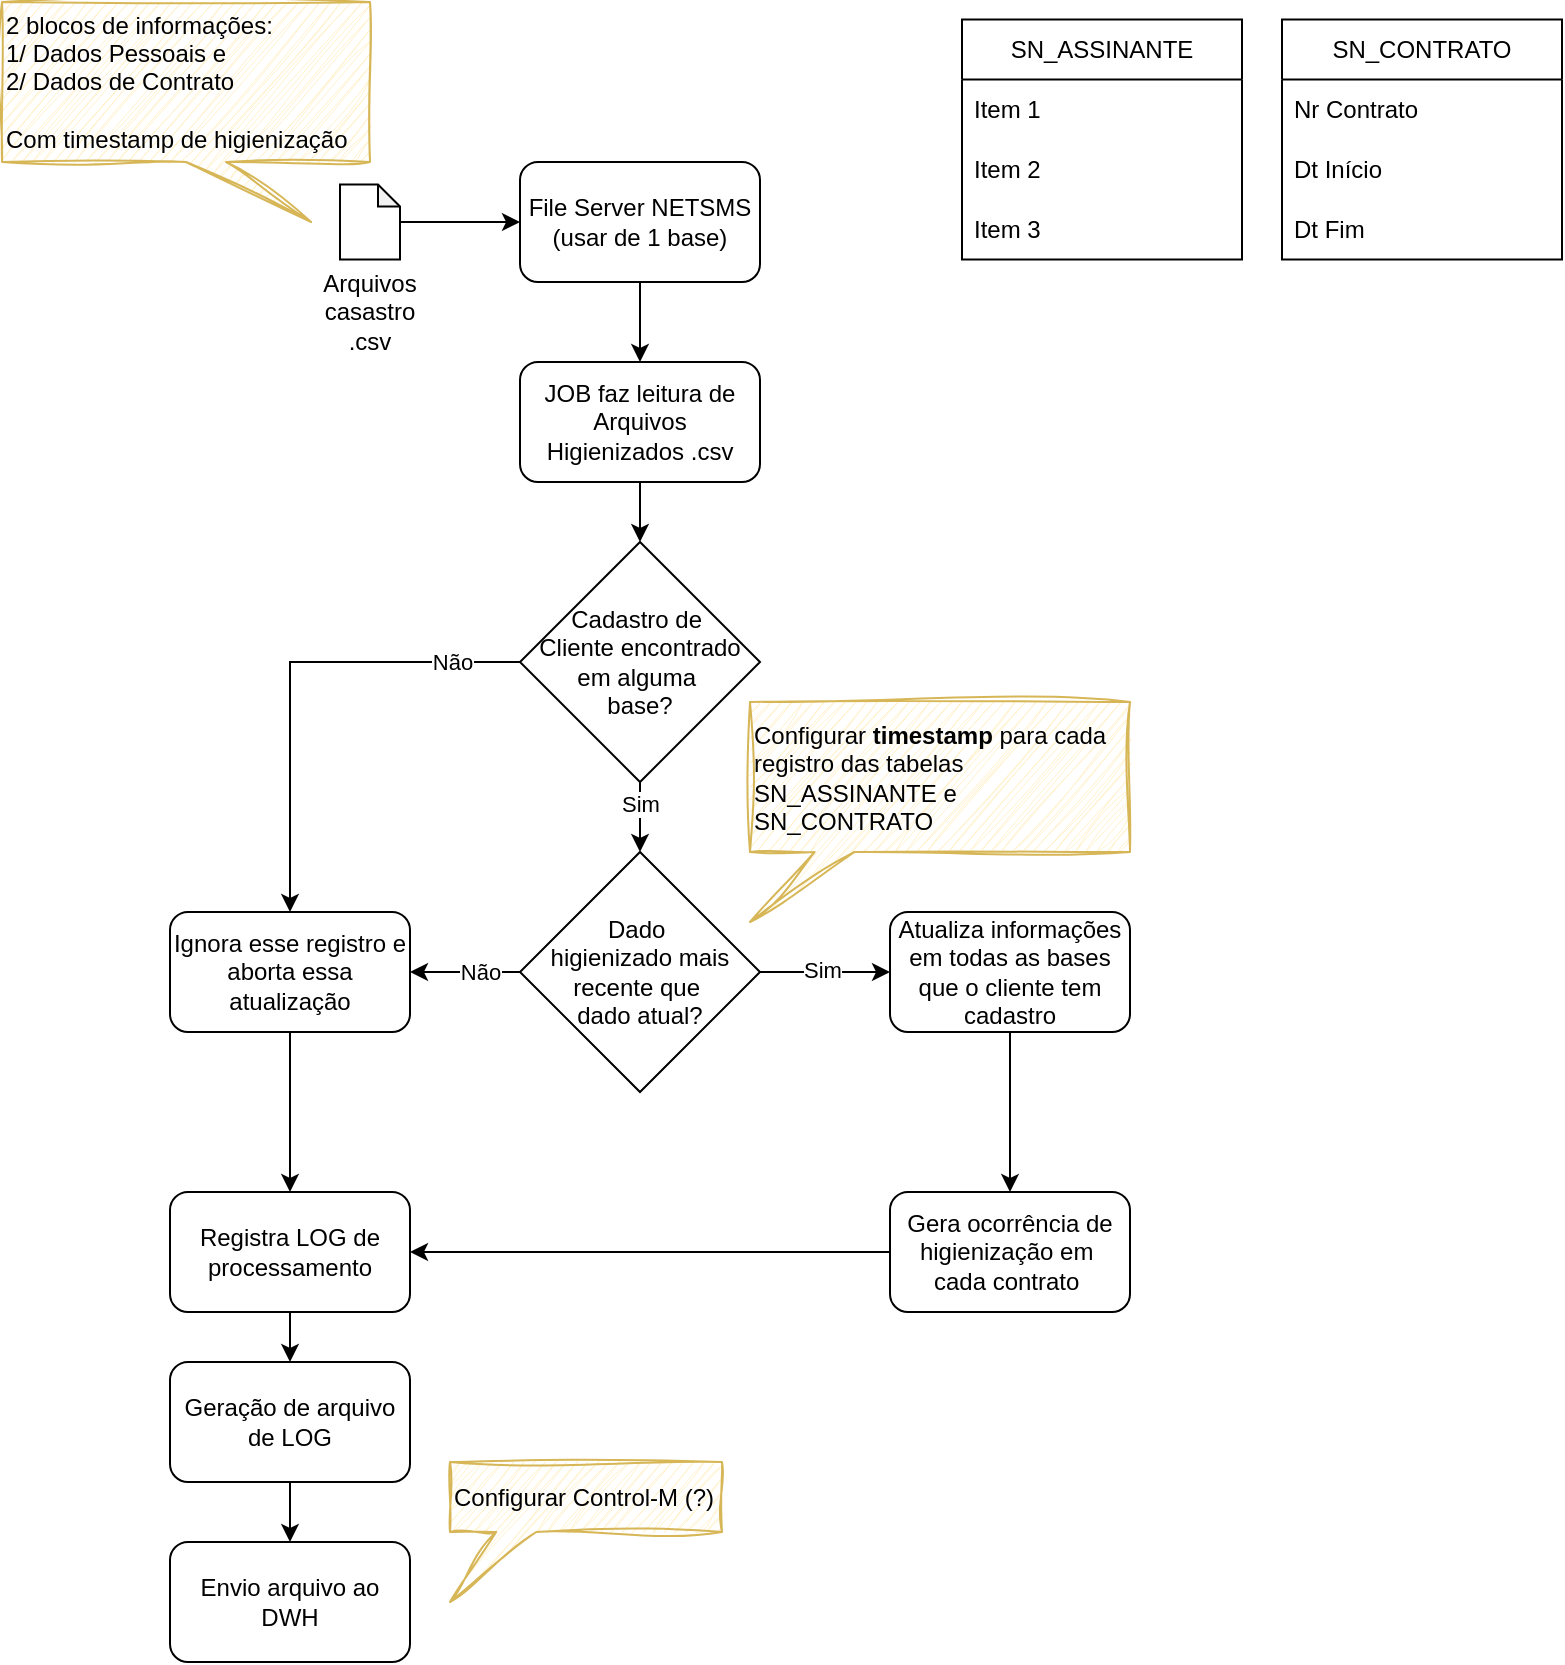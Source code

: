 <mxfile version="27.1.0">
  <diagram name="Página-1" id="6yozvtKGy3pQHy2bCVgM">
    <mxGraphModel dx="1042" dy="1696" grid="1" gridSize="10" guides="1" tooltips="1" connect="1" arrows="1" fold="1" page="1" pageScale="1" pageWidth="827" pageHeight="1169" math="0" shadow="0">
      <root>
        <mxCell id="0" />
        <mxCell id="1" parent="0" />
        <mxCell id="-Sn7pAnPdggRUPFbjs_K-33" style="edgeStyle=orthogonalEdgeStyle;rounded=0;orthogonalLoop=1;jettySize=auto;html=1;entryX=0.5;entryY=0;entryDx=0;entryDy=0;" edge="1" parent="1" source="-Sn7pAnPdggRUPFbjs_K-1" target="-Sn7pAnPdggRUPFbjs_K-32">
          <mxGeometry relative="1" as="geometry" />
        </mxCell>
        <mxCell id="-Sn7pAnPdggRUPFbjs_K-1" value="JOB faz leitura de Arquivos Higienizados .csv" style="rounded=1;whiteSpace=wrap;html=1;" vertex="1" parent="1">
          <mxGeometry x="269" y="-980" width="120" height="60" as="geometry" />
        </mxCell>
        <mxCell id="-Sn7pAnPdggRUPFbjs_K-12" style="edgeStyle=orthogonalEdgeStyle;rounded=0;orthogonalLoop=1;jettySize=auto;html=1;entryX=0.5;entryY=0;entryDx=0;entryDy=0;" edge="1" parent="1" source="-Sn7pAnPdggRUPFbjs_K-3" target="-Sn7pAnPdggRUPFbjs_K-1">
          <mxGeometry relative="1" as="geometry" />
        </mxCell>
        <mxCell id="-Sn7pAnPdggRUPFbjs_K-3" value="File Server NETSMS (usar de 1 base)" style="rounded=1;whiteSpace=wrap;html=1;" vertex="1" parent="1">
          <mxGeometry x="269" y="-1080" width="120" height="60" as="geometry" />
        </mxCell>
        <mxCell id="-Sn7pAnPdggRUPFbjs_K-5" style="edgeStyle=orthogonalEdgeStyle;rounded=0;orthogonalLoop=1;jettySize=auto;html=1;entryX=0;entryY=0.5;entryDx=0;entryDy=0;" edge="1" parent="1" source="-Sn7pAnPdggRUPFbjs_K-4" target="-Sn7pAnPdggRUPFbjs_K-3">
          <mxGeometry relative="1" as="geometry" />
        </mxCell>
        <mxCell id="-Sn7pAnPdggRUPFbjs_K-4" value="" style="shape=note;whiteSpace=wrap;html=1;backgroundOutline=1;darkOpacity=0.05;size=11;" vertex="1" parent="1">
          <mxGeometry x="179" y="-1068.75" width="30" height="37.5" as="geometry" />
        </mxCell>
        <mxCell id="-Sn7pAnPdggRUPFbjs_K-6" value="Arquivos casastro .csv" style="text;html=1;align=center;verticalAlign=middle;whiteSpace=wrap;rounded=0;" vertex="1" parent="1">
          <mxGeometry x="164" y="-1020" width="60" height="30" as="geometry" />
        </mxCell>
        <mxCell id="-Sn7pAnPdggRUPFbjs_K-40" style="edgeStyle=orthogonalEdgeStyle;rounded=0;orthogonalLoop=1;jettySize=auto;html=1;entryX=0.5;entryY=0;entryDx=0;entryDy=0;" edge="1" parent="1" source="-Sn7pAnPdggRUPFbjs_K-7" target="-Sn7pAnPdggRUPFbjs_K-22">
          <mxGeometry relative="1" as="geometry" />
        </mxCell>
        <mxCell id="-Sn7pAnPdggRUPFbjs_K-7" value="Atualiza informações em todas as bases que o cliente tem cadastro" style="whiteSpace=wrap;html=1;rounded=1;" vertex="1" parent="1">
          <mxGeometry x="454" y="-705" width="120" height="60" as="geometry" />
        </mxCell>
        <mxCell id="-Sn7pAnPdggRUPFbjs_K-41" style="edgeStyle=orthogonalEdgeStyle;rounded=0;orthogonalLoop=1;jettySize=auto;html=1;entryX=1;entryY=0.5;entryDx=0;entryDy=0;" edge="1" parent="1" source="-Sn7pAnPdggRUPFbjs_K-22" target="-Sn7pAnPdggRUPFbjs_K-30">
          <mxGeometry relative="1" as="geometry" />
        </mxCell>
        <mxCell id="-Sn7pAnPdggRUPFbjs_K-22" value="Gera ocorrência de higienização em&amp;nbsp;&lt;div&gt;cada contrato&amp;nbsp;&lt;/div&gt;" style="whiteSpace=wrap;html=1;rounded=1;" vertex="1" parent="1">
          <mxGeometry x="454" y="-565" width="120" height="60" as="geometry" />
        </mxCell>
        <mxCell id="-Sn7pAnPdggRUPFbjs_K-28" style="edgeStyle=orthogonalEdgeStyle;rounded=0;orthogonalLoop=1;jettySize=auto;html=1;entryX=1;entryY=0.5;entryDx=0;entryDy=0;" edge="1" parent="1" source="-Sn7pAnPdggRUPFbjs_K-25" target="-Sn7pAnPdggRUPFbjs_K-27">
          <mxGeometry relative="1" as="geometry" />
        </mxCell>
        <mxCell id="-Sn7pAnPdggRUPFbjs_K-29" value="Não" style="edgeLabel;html=1;align=center;verticalAlign=middle;resizable=0;points=[];" vertex="1" connectable="0" parent="-Sn7pAnPdggRUPFbjs_K-28">
          <mxGeometry x="0.093" y="-2" relative="1" as="geometry">
            <mxPoint x="10" y="2" as="offset" />
          </mxGeometry>
        </mxCell>
        <mxCell id="-Sn7pAnPdggRUPFbjs_K-38" style="edgeStyle=orthogonalEdgeStyle;rounded=0;orthogonalLoop=1;jettySize=auto;html=1;entryX=0;entryY=0.5;entryDx=0;entryDy=0;" edge="1" parent="1" source="-Sn7pAnPdggRUPFbjs_K-25" target="-Sn7pAnPdggRUPFbjs_K-7">
          <mxGeometry relative="1" as="geometry" />
        </mxCell>
        <mxCell id="-Sn7pAnPdggRUPFbjs_K-39" value="Sim" style="edgeLabel;html=1;align=center;verticalAlign=middle;resizable=0;points=[];" vertex="1" connectable="0" parent="-Sn7pAnPdggRUPFbjs_K-38">
          <mxGeometry x="-0.065" y="1" relative="1" as="geometry">
            <mxPoint as="offset" />
          </mxGeometry>
        </mxCell>
        <mxCell id="-Sn7pAnPdggRUPFbjs_K-25" value="Dado&amp;nbsp;&lt;div&gt;higienizado mais recente que&amp;nbsp;&lt;/div&gt;&lt;div&gt;dado atual?&lt;/div&gt;" style="rhombus;whiteSpace=wrap;html=1;" vertex="1" parent="1">
          <mxGeometry x="269" y="-735" width="120" height="120" as="geometry" />
        </mxCell>
        <mxCell id="-Sn7pAnPdggRUPFbjs_K-31" value="" style="edgeStyle=orthogonalEdgeStyle;rounded=0;orthogonalLoop=1;jettySize=auto;html=1;" edge="1" parent="1" source="-Sn7pAnPdggRUPFbjs_K-27" target="-Sn7pAnPdggRUPFbjs_K-30">
          <mxGeometry relative="1" as="geometry" />
        </mxCell>
        <mxCell id="-Sn7pAnPdggRUPFbjs_K-27" value="Ignora esse registro e aborta essa atualização" style="rounded=1;whiteSpace=wrap;html=1;" vertex="1" parent="1">
          <mxGeometry x="94" y="-705" width="120" height="60" as="geometry" />
        </mxCell>
        <mxCell id="-Sn7pAnPdggRUPFbjs_K-43" value="" style="edgeStyle=orthogonalEdgeStyle;rounded=0;orthogonalLoop=1;jettySize=auto;html=1;" edge="1" parent="1" source="-Sn7pAnPdggRUPFbjs_K-30" target="-Sn7pAnPdggRUPFbjs_K-42">
          <mxGeometry relative="1" as="geometry" />
        </mxCell>
        <mxCell id="-Sn7pAnPdggRUPFbjs_K-30" value="Registra LOG de processamento" style="whiteSpace=wrap;html=1;rounded=1;" vertex="1" parent="1">
          <mxGeometry x="94" y="-565" width="120" height="60" as="geometry" />
        </mxCell>
        <mxCell id="-Sn7pAnPdggRUPFbjs_K-34" style="edgeStyle=orthogonalEdgeStyle;rounded=0;orthogonalLoop=1;jettySize=auto;html=1;entryX=0.5;entryY=0;entryDx=0;entryDy=0;" edge="1" parent="1" source="-Sn7pAnPdggRUPFbjs_K-32" target="-Sn7pAnPdggRUPFbjs_K-27">
          <mxGeometry relative="1" as="geometry" />
        </mxCell>
        <mxCell id="-Sn7pAnPdggRUPFbjs_K-35" value="Não" style="edgeLabel;html=1;align=center;verticalAlign=middle;resizable=0;points=[];" vertex="1" connectable="0" parent="-Sn7pAnPdggRUPFbjs_K-34">
          <mxGeometry x="-0.362" y="-2" relative="1" as="geometry">
            <mxPoint x="42" y="2" as="offset" />
          </mxGeometry>
        </mxCell>
        <mxCell id="-Sn7pAnPdggRUPFbjs_K-36" style="edgeStyle=orthogonalEdgeStyle;rounded=0;orthogonalLoop=1;jettySize=auto;html=1;entryX=0.5;entryY=0;entryDx=0;entryDy=0;" edge="1" parent="1" source="-Sn7pAnPdggRUPFbjs_K-32" target="-Sn7pAnPdggRUPFbjs_K-25">
          <mxGeometry relative="1" as="geometry" />
        </mxCell>
        <mxCell id="-Sn7pAnPdggRUPFbjs_K-37" value="Sim" style="edgeLabel;html=1;align=center;verticalAlign=middle;resizable=0;points=[];" vertex="1" connectable="0" parent="-Sn7pAnPdggRUPFbjs_K-36">
          <mxGeometry x="-0.52" relative="1" as="geometry">
            <mxPoint as="offset" />
          </mxGeometry>
        </mxCell>
        <mxCell id="-Sn7pAnPdggRUPFbjs_K-32" value="Cadastro de&amp;nbsp;&lt;div&gt;Cliente encontrado em alguma&amp;nbsp;&lt;/div&gt;&lt;div&gt;base?&lt;/div&gt;" style="rhombus;whiteSpace=wrap;html=1;" vertex="1" parent="1">
          <mxGeometry x="269" y="-890" width="120" height="120" as="geometry" />
        </mxCell>
        <mxCell id="-Sn7pAnPdggRUPFbjs_K-45" value="" style="edgeStyle=orthogonalEdgeStyle;rounded=0;orthogonalLoop=1;jettySize=auto;html=1;" edge="1" parent="1" source="-Sn7pAnPdggRUPFbjs_K-42" target="-Sn7pAnPdggRUPFbjs_K-44">
          <mxGeometry relative="1" as="geometry" />
        </mxCell>
        <mxCell id="-Sn7pAnPdggRUPFbjs_K-42" value="Geração de arquivo de LOG" style="whiteSpace=wrap;html=1;rounded=1;" vertex="1" parent="1">
          <mxGeometry x="94" y="-480" width="120" height="60" as="geometry" />
        </mxCell>
        <mxCell id="-Sn7pAnPdggRUPFbjs_K-44" value="Envio arquivo ao DWH" style="whiteSpace=wrap;html=1;rounded=1;" vertex="1" parent="1">
          <mxGeometry x="94" y="-390" width="120" height="60" as="geometry" />
        </mxCell>
        <mxCell id="-Sn7pAnPdggRUPFbjs_K-46" value="SN_ASSINANTE" style="swimlane;fontStyle=0;childLayout=stackLayout;horizontal=1;startSize=30;horizontalStack=0;resizeParent=1;resizeParentMax=0;resizeLast=0;collapsible=1;marginBottom=0;whiteSpace=wrap;html=1;" vertex="1" parent="1">
          <mxGeometry x="490" y="-1151.25" width="140" height="120" as="geometry" />
        </mxCell>
        <mxCell id="-Sn7pAnPdggRUPFbjs_K-47" value="Item 1" style="text;strokeColor=none;fillColor=none;align=left;verticalAlign=middle;spacingLeft=4;spacingRight=4;overflow=hidden;points=[[0,0.5],[1,0.5]];portConstraint=eastwest;rotatable=0;whiteSpace=wrap;html=1;" vertex="1" parent="-Sn7pAnPdggRUPFbjs_K-46">
          <mxGeometry y="30" width="140" height="30" as="geometry" />
        </mxCell>
        <mxCell id="-Sn7pAnPdggRUPFbjs_K-48" value="Item 2" style="text;strokeColor=none;fillColor=none;align=left;verticalAlign=middle;spacingLeft=4;spacingRight=4;overflow=hidden;points=[[0,0.5],[1,0.5]];portConstraint=eastwest;rotatable=0;whiteSpace=wrap;html=1;" vertex="1" parent="-Sn7pAnPdggRUPFbjs_K-46">
          <mxGeometry y="60" width="140" height="30" as="geometry" />
        </mxCell>
        <mxCell id="-Sn7pAnPdggRUPFbjs_K-49" value="Item 3" style="text;strokeColor=none;fillColor=none;align=left;verticalAlign=middle;spacingLeft=4;spacingRight=4;overflow=hidden;points=[[0,0.5],[1,0.5]];portConstraint=eastwest;rotatable=0;whiteSpace=wrap;html=1;" vertex="1" parent="-Sn7pAnPdggRUPFbjs_K-46">
          <mxGeometry y="90" width="140" height="30" as="geometry" />
        </mxCell>
        <mxCell id="-Sn7pAnPdggRUPFbjs_K-50" value="SN_CONTRATO" style="swimlane;fontStyle=0;childLayout=stackLayout;horizontal=1;startSize=30;horizontalStack=0;resizeParent=1;resizeParentMax=0;resizeLast=0;collapsible=1;marginBottom=0;whiteSpace=wrap;html=1;" vertex="1" parent="1">
          <mxGeometry x="650" y="-1151.25" width="140" height="120" as="geometry" />
        </mxCell>
        <mxCell id="-Sn7pAnPdggRUPFbjs_K-51" value="Nr Contrato" style="text;strokeColor=none;fillColor=none;align=left;verticalAlign=middle;spacingLeft=4;spacingRight=4;overflow=hidden;points=[[0,0.5],[1,0.5]];portConstraint=eastwest;rotatable=0;whiteSpace=wrap;html=1;" vertex="1" parent="-Sn7pAnPdggRUPFbjs_K-50">
          <mxGeometry y="30" width="140" height="30" as="geometry" />
        </mxCell>
        <mxCell id="-Sn7pAnPdggRUPFbjs_K-52" value="Dt Início" style="text;strokeColor=none;fillColor=none;align=left;verticalAlign=middle;spacingLeft=4;spacingRight=4;overflow=hidden;points=[[0,0.5],[1,0.5]];portConstraint=eastwest;rotatable=0;whiteSpace=wrap;html=1;" vertex="1" parent="-Sn7pAnPdggRUPFbjs_K-50">
          <mxGeometry y="60" width="140" height="30" as="geometry" />
        </mxCell>
        <mxCell id="-Sn7pAnPdggRUPFbjs_K-53" value="Dt Fim" style="text;strokeColor=none;fillColor=none;align=left;verticalAlign=middle;spacingLeft=4;spacingRight=4;overflow=hidden;points=[[0,0.5],[1,0.5]];portConstraint=eastwest;rotatable=0;whiteSpace=wrap;html=1;" vertex="1" parent="-Sn7pAnPdggRUPFbjs_K-50">
          <mxGeometry y="90" width="140" height="30" as="geometry" />
        </mxCell>
        <mxCell id="-Sn7pAnPdggRUPFbjs_K-54" value="Configurar &lt;b&gt;timestamp &lt;/b&gt;para cada registro das tabelas SN_ASSINANTE e SN_CONTRATO" style="shape=callout;whiteSpace=wrap;html=1;perimeter=calloutPerimeter;size=35;position=0.17;position2=0;base=20;fillColor=#fff2cc;strokeColor=#d6b656;sketch=1;curveFitting=1;jiggle=2;align=left;" vertex="1" parent="1">
          <mxGeometry x="384" y="-810" width="190" height="110" as="geometry" />
        </mxCell>
        <mxCell id="-Sn7pAnPdggRUPFbjs_K-57" value="2 blocos de informações:&amp;nbsp;&lt;div&gt;1/ Dados Pessoais e&amp;nbsp;&lt;/div&gt;&lt;div&gt;2/ Dados de Contrato&lt;/div&gt;&lt;div&gt;&lt;br&gt;&lt;/div&gt;&lt;div&gt;Com timestamp de higienização&lt;/div&gt;" style="shape=callout;whiteSpace=wrap;html=1;perimeter=calloutPerimeter;position2=0.84;sketch=1;curveFitting=1;jiggle=2;fillColor=#fff2cc;strokeColor=#d6b656;align=left;" vertex="1" parent="1">
          <mxGeometry x="10" y="-1160" width="184" height="110" as="geometry" />
        </mxCell>
        <mxCell id="-Sn7pAnPdggRUPFbjs_K-58" value="Configurar Control-M (?)" style="shape=callout;whiteSpace=wrap;html=1;perimeter=calloutPerimeter;size=35;position=0.17;position2=0;base=20;fillColor=#fff2cc;strokeColor=#d6b656;sketch=1;curveFitting=1;jiggle=2;align=left;" vertex="1" parent="1">
          <mxGeometry x="234" y="-430" width="136" height="70" as="geometry" />
        </mxCell>
      </root>
    </mxGraphModel>
  </diagram>
</mxfile>
